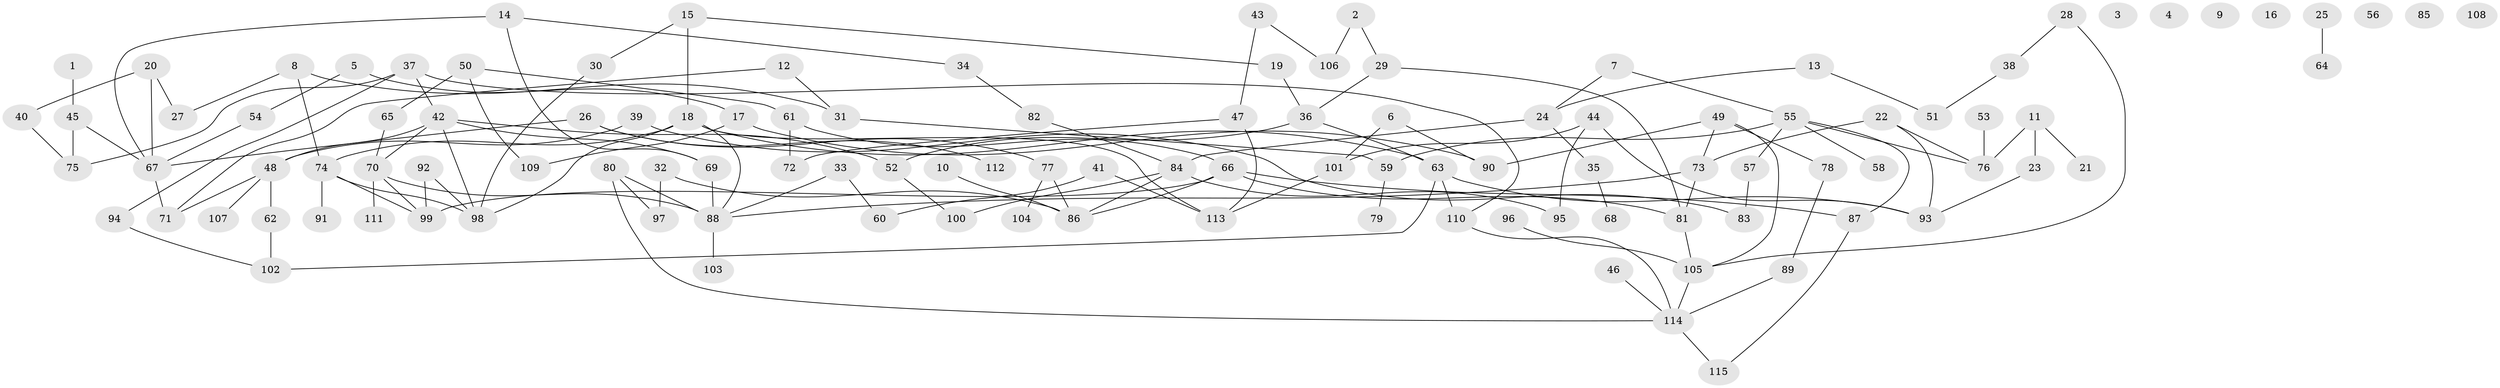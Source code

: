 // Generated by graph-tools (version 1.1) at 2025/25/03/09/25 03:25:15]
// undirected, 115 vertices, 149 edges
graph export_dot {
graph [start="1"]
  node [color=gray90,style=filled];
  1;
  2;
  3;
  4;
  5;
  6;
  7;
  8;
  9;
  10;
  11;
  12;
  13;
  14;
  15;
  16;
  17;
  18;
  19;
  20;
  21;
  22;
  23;
  24;
  25;
  26;
  27;
  28;
  29;
  30;
  31;
  32;
  33;
  34;
  35;
  36;
  37;
  38;
  39;
  40;
  41;
  42;
  43;
  44;
  45;
  46;
  47;
  48;
  49;
  50;
  51;
  52;
  53;
  54;
  55;
  56;
  57;
  58;
  59;
  60;
  61;
  62;
  63;
  64;
  65;
  66;
  67;
  68;
  69;
  70;
  71;
  72;
  73;
  74;
  75;
  76;
  77;
  78;
  79;
  80;
  81;
  82;
  83;
  84;
  85;
  86;
  87;
  88;
  89;
  90;
  91;
  92;
  93;
  94;
  95;
  96;
  97;
  98;
  99;
  100;
  101;
  102;
  103;
  104;
  105;
  106;
  107;
  108;
  109;
  110;
  111;
  112;
  113;
  114;
  115;
  1 -- 45;
  2 -- 29;
  2 -- 106;
  5 -- 17;
  5 -- 54;
  6 -- 90;
  6 -- 101;
  7 -- 24;
  7 -- 55;
  8 -- 27;
  8 -- 31;
  8 -- 74;
  10 -- 86;
  11 -- 21;
  11 -- 23;
  11 -- 76;
  12 -- 31;
  12 -- 71;
  13 -- 24;
  13 -- 51;
  14 -- 34;
  14 -- 67;
  14 -- 69;
  15 -- 18;
  15 -- 19;
  15 -- 30;
  17 -- 90;
  17 -- 109;
  18 -- 63;
  18 -- 74;
  18 -- 88;
  18 -- 98;
  18 -- 113;
  19 -- 36;
  20 -- 27;
  20 -- 40;
  20 -- 67;
  22 -- 73;
  22 -- 76;
  22 -- 93;
  23 -- 93;
  24 -- 35;
  24 -- 84;
  25 -- 64;
  26 -- 67;
  26 -- 77;
  26 -- 112;
  28 -- 38;
  28 -- 105;
  29 -- 36;
  29 -- 81;
  30 -- 98;
  31 -- 59;
  32 -- 86;
  32 -- 97;
  33 -- 60;
  33 -- 88;
  34 -- 82;
  35 -- 68;
  36 -- 52;
  36 -- 63;
  37 -- 42;
  37 -- 75;
  37 -- 94;
  37 -- 110;
  38 -- 51;
  39 -- 48;
  39 -- 83;
  40 -- 75;
  41 -- 60;
  41 -- 113;
  42 -- 48;
  42 -- 52;
  42 -- 69;
  42 -- 70;
  42 -- 98;
  43 -- 47;
  43 -- 106;
  44 -- 93;
  44 -- 95;
  44 -- 101;
  45 -- 67;
  45 -- 75;
  46 -- 114;
  47 -- 72;
  47 -- 113;
  48 -- 62;
  48 -- 71;
  48 -- 107;
  49 -- 73;
  49 -- 78;
  49 -- 90;
  49 -- 105;
  50 -- 61;
  50 -- 65;
  50 -- 109;
  52 -- 100;
  53 -- 76;
  54 -- 67;
  55 -- 57;
  55 -- 58;
  55 -- 59;
  55 -- 76;
  55 -- 87;
  57 -- 83;
  59 -- 79;
  61 -- 66;
  61 -- 72;
  62 -- 102;
  63 -- 93;
  63 -- 102;
  63 -- 110;
  65 -- 70;
  66 -- 81;
  66 -- 86;
  66 -- 87;
  66 -- 99;
  67 -- 71;
  69 -- 88;
  70 -- 88;
  70 -- 99;
  70 -- 111;
  73 -- 81;
  73 -- 88;
  74 -- 91;
  74 -- 98;
  74 -- 99;
  77 -- 86;
  77 -- 104;
  78 -- 89;
  80 -- 88;
  80 -- 97;
  80 -- 114;
  81 -- 105;
  82 -- 84;
  84 -- 86;
  84 -- 95;
  84 -- 100;
  87 -- 115;
  88 -- 103;
  89 -- 114;
  92 -- 98;
  92 -- 99;
  94 -- 102;
  96 -- 105;
  101 -- 113;
  105 -- 114;
  110 -- 114;
  114 -- 115;
}
